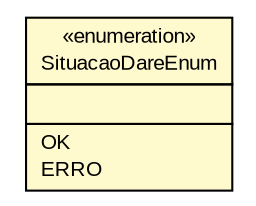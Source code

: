 #!/usr/local/bin/dot
#
# Class diagram 
# Generated by UMLGraph version R5_6 (http://www.umlgraph.org/)
#

digraph G {
	edge [fontname="arial",fontsize=10,labelfontname="arial",labelfontsize=10];
	node [fontname="arial",fontsize=10,shape=plaintext];
	nodesep=0.25;
	ranksep=0.5;
	// br.gov.to.sefaz.arr.persistence.enums.SituacaoDareEnum
	c985490 [label=<<table title="br.gov.to.sefaz.arr.persistence.enums.SituacaoDareEnum" border="0" cellborder="1" cellspacing="0" cellpadding="2" port="p" bgcolor="lemonChiffon" href="./SituacaoDareEnum.html">
		<tr><td><table border="0" cellspacing="0" cellpadding="1">
<tr><td align="center" balign="center"> &#171;enumeration&#187; </td></tr>
<tr><td align="center" balign="center"> SituacaoDareEnum </td></tr>
		</table></td></tr>
		<tr><td><table border="0" cellspacing="0" cellpadding="1">
<tr><td align="left" balign="left">  </td></tr>
		</table></td></tr>
		<tr><td><table border="0" cellspacing="0" cellpadding="1">
<tr><td align="left" balign="left"> OK </td></tr>
<tr><td align="left" balign="left"> ERRO </td></tr>
		</table></td></tr>
		</table>>, URL="./SituacaoDareEnum.html", fontname="arial", fontcolor="black", fontsize=10.0];
}

